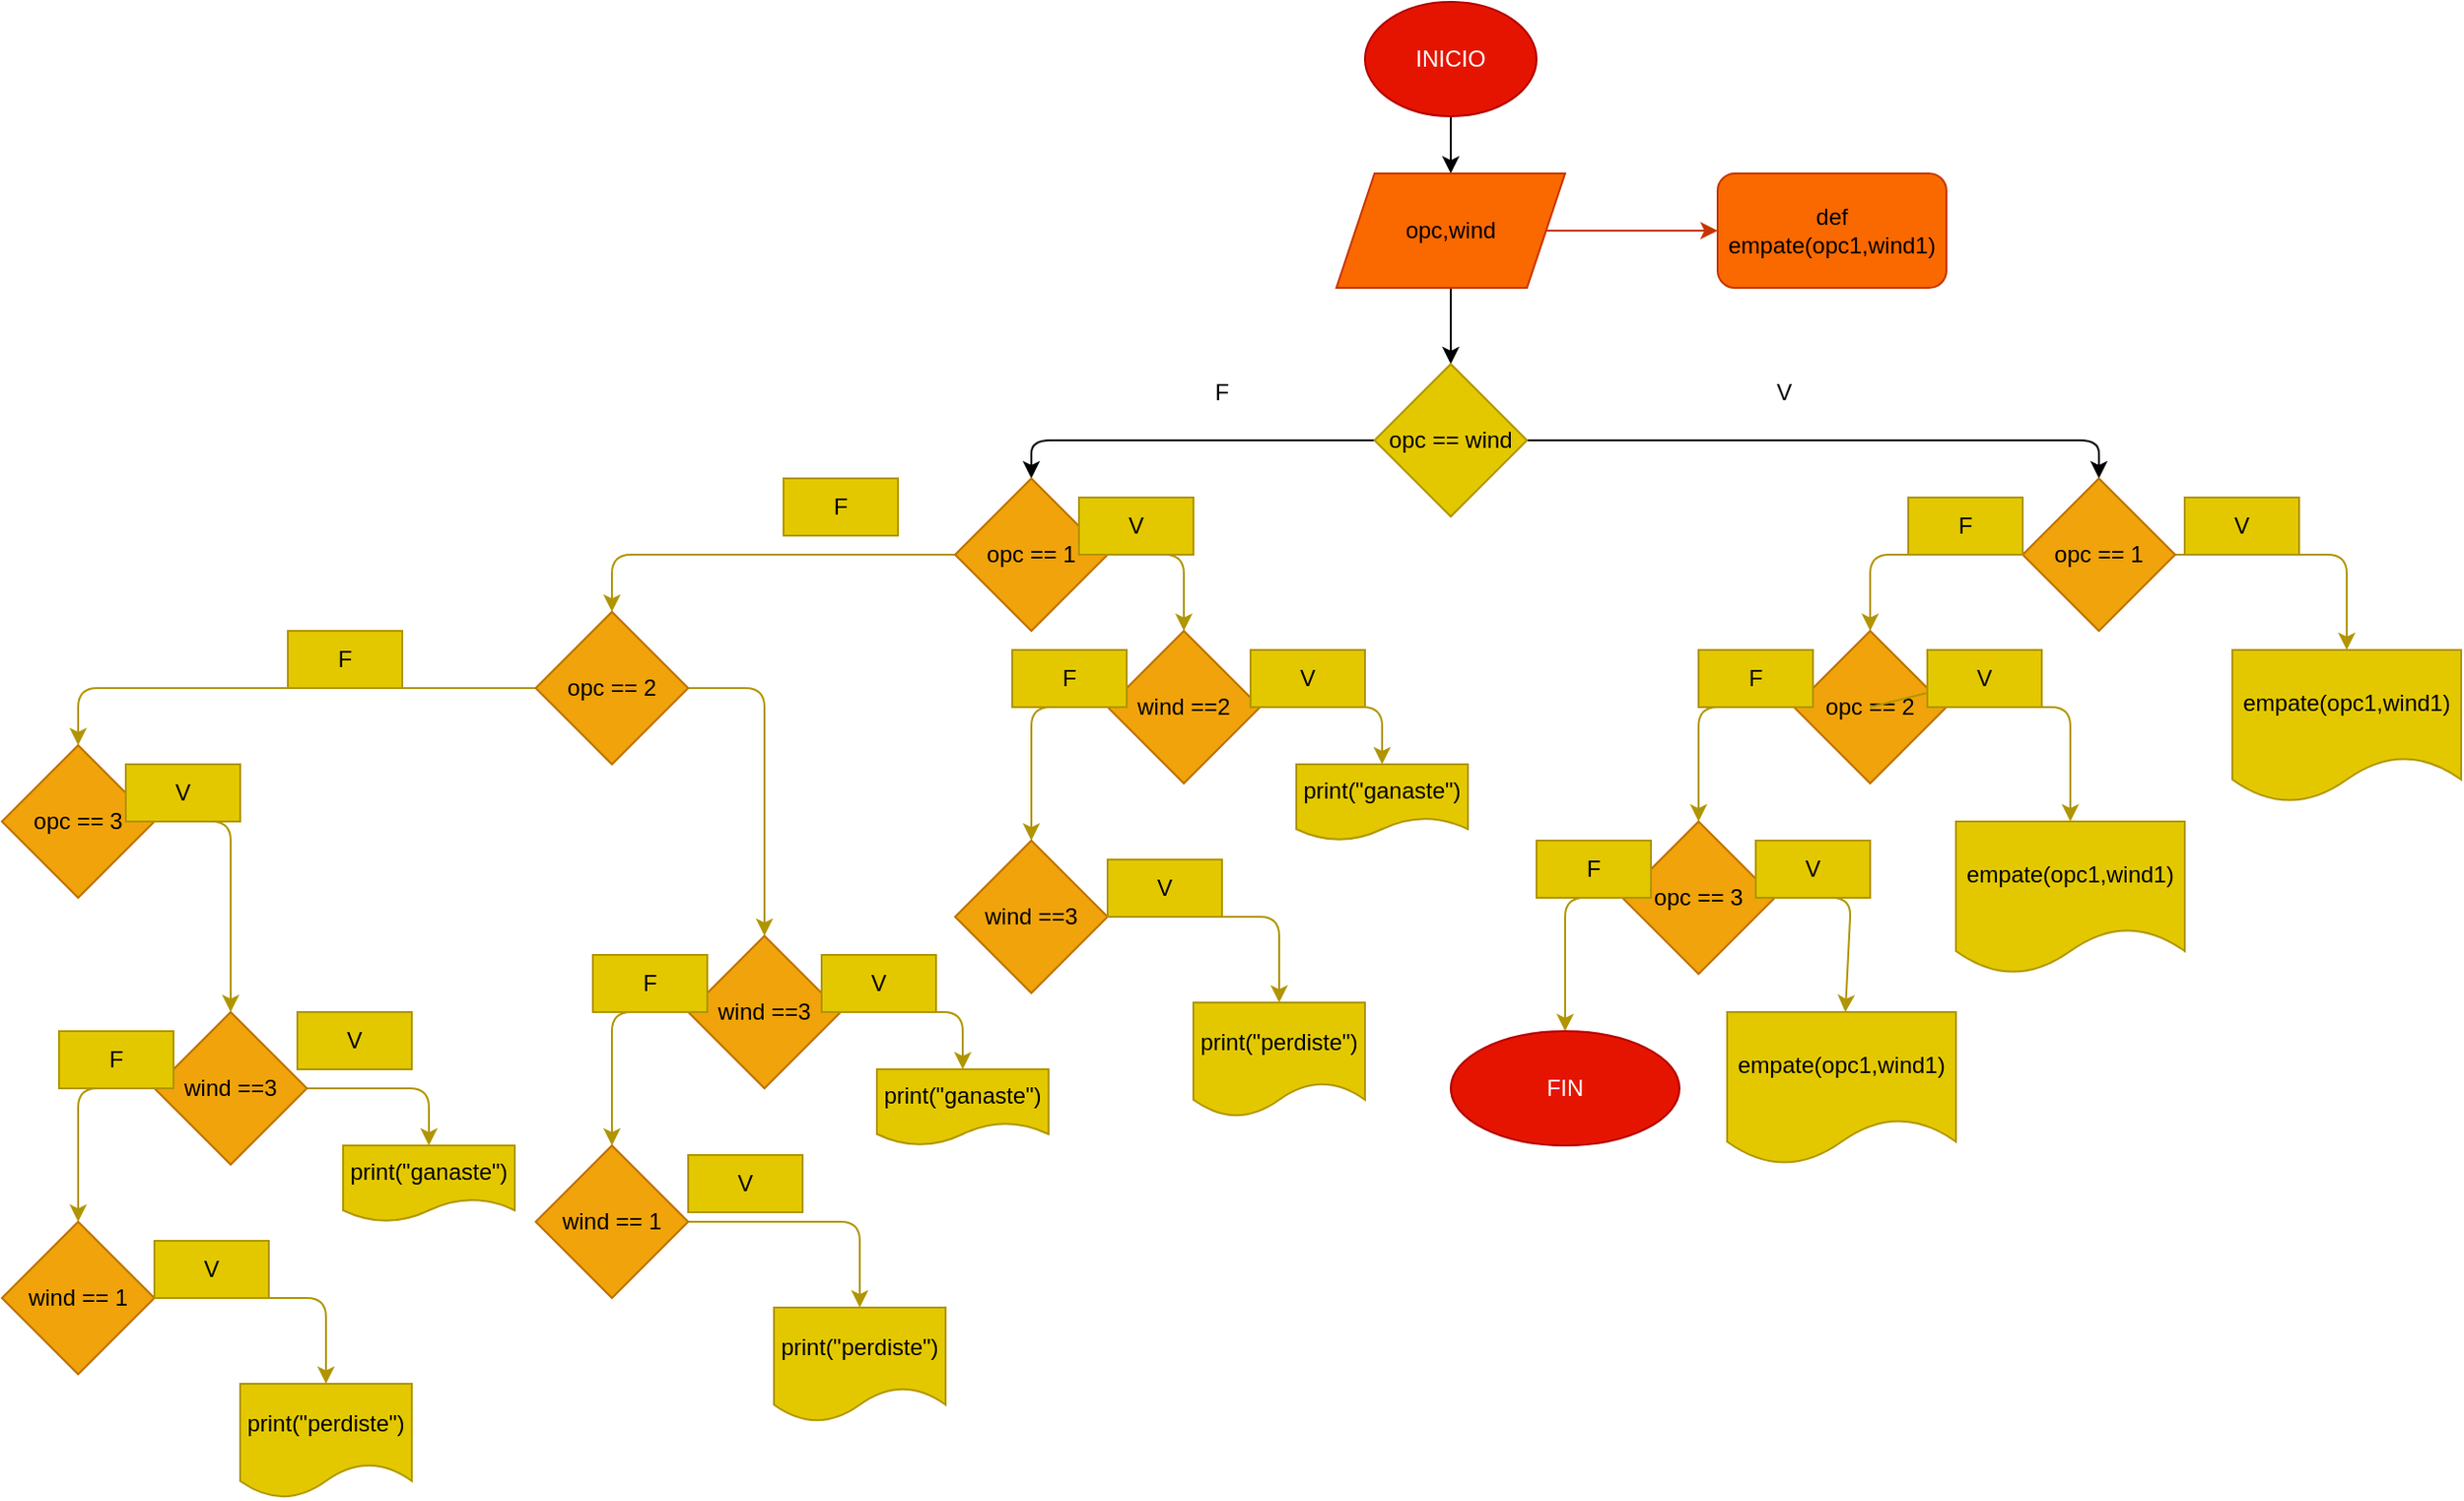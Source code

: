 <mxfile>
    <diagram id="q9l8MAf6r7uVV27MTD14" name="Página-1">
        <mxGraphModel dx="1726" dy="616" grid="1" gridSize="10" guides="1" tooltips="1" connect="1" arrows="1" fold="1" page="1" pageScale="1" pageWidth="827" pageHeight="1169" math="0" shadow="0">
            <root>
                <mxCell id="0"/>
                <mxCell id="1" parent="0"/>
                <mxCell id="4" value="" style="edgeStyle=none;html=1;" edge="1" parent="1" source="2" target="3">
                    <mxGeometry relative="1" as="geometry"/>
                </mxCell>
                <mxCell id="2" value="INICIO" style="ellipse;whiteSpace=wrap;html=1;fillColor=#e51400;fontColor=#ffffff;strokeColor=#B20000;" vertex="1" parent="1">
                    <mxGeometry x="405" y="60" width="90" height="60" as="geometry"/>
                </mxCell>
                <mxCell id="6" value="" style="edgeStyle=none;html=1;" edge="1" parent="1" source="3" target="5">
                    <mxGeometry relative="1" as="geometry"/>
                </mxCell>
                <mxCell id="16" value="" style="edgeStyle=none;html=1;fillColor=#fa6800;strokeColor=#C73500;" edge="1" parent="1" source="3" target="15">
                    <mxGeometry relative="1" as="geometry"/>
                </mxCell>
                <mxCell id="3" value="opc,wind" style="shape=parallelogram;perimeter=parallelogramPerimeter;whiteSpace=wrap;html=1;fixedSize=1;fillColor=#fa6800;fontColor=#000000;strokeColor=#C73500;" vertex="1" parent="1">
                    <mxGeometry x="390" y="150" width="120" height="60" as="geometry"/>
                </mxCell>
                <mxCell id="8" value="" style="edgeStyle=none;html=1;" edge="1" parent="1" source="5" target="7">
                    <mxGeometry relative="1" as="geometry">
                        <Array as="points">
                            <mxPoint x="790" y="290"/>
                        </Array>
                    </mxGeometry>
                </mxCell>
                <mxCell id="30" value="" style="edgeStyle=none;html=1;" edge="1" parent="1" source="5" target="29">
                    <mxGeometry relative="1" as="geometry">
                        <Array as="points">
                            <mxPoint x="230" y="290"/>
                        </Array>
                    </mxGeometry>
                </mxCell>
                <mxCell id="5" value="opc == wind" style="rhombus;whiteSpace=wrap;html=1;fillColor=#e3c800;fontColor=#000000;strokeColor=#B09500;" vertex="1" parent="1">
                    <mxGeometry x="410" y="250" width="80" height="80" as="geometry"/>
                </mxCell>
                <mxCell id="11" value="" style="edgeStyle=none;html=1;fillColor=#e3c800;strokeColor=#B09500;" edge="1" parent="1" source="7" target="10">
                    <mxGeometry relative="1" as="geometry">
                        <Array as="points">
                            <mxPoint x="920" y="350"/>
                        </Array>
                    </mxGeometry>
                </mxCell>
                <mxCell id="13" value="" style="edgeStyle=none;html=1;fillColor=#e3c800;strokeColor=#B09500;" edge="1" parent="1" source="7" target="12">
                    <mxGeometry relative="1" as="geometry">
                        <Array as="points">
                            <mxPoint x="670" y="350"/>
                        </Array>
                    </mxGeometry>
                </mxCell>
                <mxCell id="7" value="opc == 1" style="rhombus;whiteSpace=wrap;html=1;fillColor=#f0a30a;fontColor=#000000;strokeColor=#BD7000;" vertex="1" parent="1">
                    <mxGeometry x="750" y="310" width="80" height="80" as="geometry"/>
                </mxCell>
                <mxCell id="10" value="empate(opc1,wind1)" style="shape=document;whiteSpace=wrap;html=1;boundedLbl=1;fillColor=#e3c800;fontColor=#000000;strokeColor=#B09500;" vertex="1" parent="1">
                    <mxGeometry x="860" y="400" width="120" height="80" as="geometry"/>
                </mxCell>
                <mxCell id="18" value="" style="edgeStyle=none;html=1;startArrow=none;exitX=0;exitY=1;exitDx=0;exitDy=0;fillColor=#e3c800;strokeColor=#B09500;" edge="1" parent="1" source="87" target="17">
                    <mxGeometry relative="1" as="geometry">
                        <Array as="points">
                            <mxPoint x="775" y="430"/>
                        </Array>
                    </mxGeometry>
                </mxCell>
                <mxCell id="21" value="" style="edgeStyle=none;html=1;fillColor=#e3c800;strokeColor=#B09500;" edge="1" parent="1" source="12" target="20">
                    <mxGeometry relative="1" as="geometry">
                        <Array as="points">
                            <mxPoint x="580" y="430"/>
                        </Array>
                    </mxGeometry>
                </mxCell>
                <mxCell id="12" value="opc == 2" style="rhombus;whiteSpace=wrap;html=1;fillColor=#f0a30a;fontColor=#000000;strokeColor=#BD7000;" vertex="1" parent="1">
                    <mxGeometry x="630" y="390" width="80" height="80" as="geometry"/>
                </mxCell>
                <mxCell id="15" value="def empate(opc1,wind1)" style="rounded=1;whiteSpace=wrap;html=1;fillColor=#fa6800;fontColor=#000000;strokeColor=#C73500;" vertex="1" parent="1">
                    <mxGeometry x="590" y="150" width="120" height="60" as="geometry"/>
                </mxCell>
                <mxCell id="17" value="&lt;span&gt;empate(opc1,wind1)&lt;/span&gt;" style="shape=document;whiteSpace=wrap;html=1;boundedLbl=1;fillColor=#e3c800;fontColor=#000000;strokeColor=#B09500;" vertex="1" parent="1">
                    <mxGeometry x="715" y="490" width="120" height="80" as="geometry"/>
                </mxCell>
                <mxCell id="26" value="" style="edgeStyle=none;html=1;fillColor=#e3c800;strokeColor=#B09500;" edge="1" parent="1" source="20" target="25">
                    <mxGeometry relative="1" as="geometry">
                        <Array as="points">
                            <mxPoint x="660" y="530"/>
                        </Array>
                    </mxGeometry>
                </mxCell>
                <mxCell id="28" value="" style="edgeStyle=none;html=1;fillColor=#e3c800;strokeColor=#B09500;" edge="1" parent="1" source="20" target="27">
                    <mxGeometry relative="1" as="geometry">
                        <Array as="points">
                            <mxPoint x="510" y="530"/>
                        </Array>
                    </mxGeometry>
                </mxCell>
                <mxCell id="20" value="opc == 3" style="rhombus;whiteSpace=wrap;html=1;fillColor=#f0a30a;fontColor=#000000;strokeColor=#BD7000;" vertex="1" parent="1">
                    <mxGeometry x="540" y="490" width="80" height="80" as="geometry"/>
                </mxCell>
                <mxCell id="25" value="&lt;span&gt;empate(opc1,wind1)&lt;/span&gt;" style="shape=document;whiteSpace=wrap;html=1;boundedLbl=1;fillColor=#e3c800;fontColor=#000000;strokeColor=#B09500;" vertex="1" parent="1">
                    <mxGeometry x="595" y="590" width="120" height="80" as="geometry"/>
                </mxCell>
                <mxCell id="27" value="FIN&lt;br&gt;" style="ellipse;whiteSpace=wrap;html=1;fillColor=#e51400;fontColor=#ffffff;strokeColor=#B20000;" vertex="1" parent="1">
                    <mxGeometry x="450" y="600" width="120" height="60" as="geometry"/>
                </mxCell>
                <mxCell id="32" value="" style="edgeStyle=none;html=1;startArrow=none;fillColor=#e3c800;strokeColor=#B09500;" edge="1" parent="1" source="92" target="31">
                    <mxGeometry relative="1" as="geometry">
                        <Array as="points">
                            <mxPoint x="270" y="350"/>
                            <mxPoint x="310" y="350"/>
                        </Array>
                    </mxGeometry>
                </mxCell>
                <mxCell id="50" value="" style="edgeStyle=none;html=1;fillColor=#e3c800;strokeColor=#B09500;" edge="1" parent="1" source="29" target="49">
                    <mxGeometry relative="1" as="geometry">
                        <Array as="points">
                            <mxPoint x="10" y="350"/>
                        </Array>
                    </mxGeometry>
                </mxCell>
                <mxCell id="29" value="opc == 1" style="rhombus;whiteSpace=wrap;html=1;fillColor=#f0a30a;fontColor=#000000;strokeColor=#BD7000;" vertex="1" parent="1">
                    <mxGeometry x="190" y="310" width="80" height="80" as="geometry"/>
                </mxCell>
                <mxCell id="34" value="" style="edgeStyle=none;html=1;exitX=1;exitY=0.5;exitDx=0;exitDy=0;fillColor=#e3c800;strokeColor=#B09500;" edge="1" parent="1" source="31" target="33">
                    <mxGeometry relative="1" as="geometry">
                        <mxPoint x="450.0" y="420" as="sourcePoint"/>
                        <Array as="points">
                            <mxPoint x="414" y="430"/>
                        </Array>
                    </mxGeometry>
                </mxCell>
                <mxCell id="36" value="" style="edgeStyle=none;html=1;fillColor=#e3c800;strokeColor=#B09500;" edge="1" parent="1" source="31" target="35">
                    <mxGeometry relative="1" as="geometry">
                        <Array as="points">
                            <mxPoint x="230" y="430"/>
                        </Array>
                    </mxGeometry>
                </mxCell>
                <mxCell id="31" value="wind ==2" style="rhombus;whiteSpace=wrap;html=1;fillColor=#f0a30a;fontColor=#000000;strokeColor=#BD7000;" vertex="1" parent="1">
                    <mxGeometry x="270" y="390" width="80" height="80" as="geometry"/>
                </mxCell>
                <mxCell id="33" value="print(&quot;ganaste&quot;)" style="shape=document;whiteSpace=wrap;html=1;boundedLbl=1;fillColor=#e3c800;fontColor=#000000;strokeColor=#B09500;" vertex="1" parent="1">
                    <mxGeometry x="369" y="460" width="90" height="40" as="geometry"/>
                </mxCell>
                <mxCell id="45" value="" style="edgeStyle=none;html=1;fillColor=#e3c800;strokeColor=#B09500;" edge="1" parent="1" source="35" target="44">
                    <mxGeometry relative="1" as="geometry">
                        <Array as="points">
                            <mxPoint x="360" y="540"/>
                        </Array>
                    </mxGeometry>
                </mxCell>
                <mxCell id="35" value="wind ==3" style="rhombus;whiteSpace=wrap;html=1;fillColor=#f0a30a;fontColor=#000000;strokeColor=#BD7000;" vertex="1" parent="1">
                    <mxGeometry x="190" y="500" width="80" height="80" as="geometry"/>
                </mxCell>
                <mxCell id="44" value="&lt;span&gt;print(&quot;perdiste&quot;)&lt;/span&gt;" style="shape=document;whiteSpace=wrap;html=1;boundedLbl=1;fillColor=#e3c800;fontColor=#000000;strokeColor=#B09500;" vertex="1" parent="1">
                    <mxGeometry x="315" y="585" width="90" height="60" as="geometry"/>
                </mxCell>
                <mxCell id="58" style="edgeStyle=none;html=1;entryX=0.5;entryY=0;entryDx=0;entryDy=0;fillColor=#e3c800;strokeColor=#B09500;" edge="1" parent="1" source="49" target="53">
                    <mxGeometry relative="1" as="geometry">
                        <Array as="points">
                            <mxPoint x="90" y="420"/>
                        </Array>
                    </mxGeometry>
                </mxCell>
                <mxCell id="60" value="" style="edgeStyle=none;html=1;fillColor=#e3c800;strokeColor=#B09500;" edge="1" parent="1" source="49" target="59">
                    <mxGeometry relative="1" as="geometry">
                        <Array as="points">
                            <mxPoint x="-270" y="420"/>
                        </Array>
                    </mxGeometry>
                </mxCell>
                <mxCell id="49" value="opc == 2" style="rhombus;whiteSpace=wrap;html=1;fillColor=#f0a30a;fontColor=#000000;strokeColor=#BD7000;" vertex="1" parent="1">
                    <mxGeometry x="-30" y="380" width="80" height="80" as="geometry"/>
                </mxCell>
                <mxCell id="51" value="" style="edgeStyle=none;html=1;exitX=1;exitY=0.5;exitDx=0;exitDy=0;fillColor=#e3c800;strokeColor=#B09500;" edge="1" parent="1" source="53" target="54">
                    <mxGeometry relative="1" as="geometry">
                        <mxPoint x="230.0" y="580" as="sourcePoint"/>
                        <Array as="points">
                            <mxPoint x="194" y="590"/>
                        </Array>
                    </mxGeometry>
                </mxCell>
                <mxCell id="52" value="" style="edgeStyle=none;html=1;fillColor=#e3c800;strokeColor=#B09500;" edge="1" parent="1" source="53" target="56">
                    <mxGeometry relative="1" as="geometry">
                        <Array as="points">
                            <mxPoint x="10" y="590"/>
                        </Array>
                    </mxGeometry>
                </mxCell>
                <mxCell id="53" value="wind ==3" style="rhombus;whiteSpace=wrap;html=1;fillColor=#f0a30a;fontColor=#000000;strokeColor=#BD7000;" vertex="1" parent="1">
                    <mxGeometry x="50" y="550" width="80" height="80" as="geometry"/>
                </mxCell>
                <mxCell id="54" value="print(&quot;ganaste&quot;)" style="shape=document;whiteSpace=wrap;html=1;boundedLbl=1;fillColor=#e3c800;fontColor=#000000;strokeColor=#B09500;" vertex="1" parent="1">
                    <mxGeometry x="149" y="620" width="90" height="40" as="geometry"/>
                </mxCell>
                <mxCell id="55" value="" style="edgeStyle=none;html=1;fillColor=#e3c800;strokeColor=#B09500;" edge="1" parent="1" source="56" target="57">
                    <mxGeometry relative="1" as="geometry">
                        <Array as="points">
                            <mxPoint x="140" y="700"/>
                        </Array>
                    </mxGeometry>
                </mxCell>
                <mxCell id="56" value="wind == 1" style="rhombus;whiteSpace=wrap;html=1;fillColor=#f0a30a;fontColor=#000000;strokeColor=#BD7000;" vertex="1" parent="1">
                    <mxGeometry x="-30" y="660" width="80" height="80" as="geometry"/>
                </mxCell>
                <mxCell id="57" value="&lt;span&gt;print(&quot;perdiste&quot;)&lt;/span&gt;" style="shape=document;whiteSpace=wrap;html=1;boundedLbl=1;fillColor=#e3c800;fontColor=#000000;strokeColor=#B09500;" vertex="1" parent="1">
                    <mxGeometry x="95" y="745" width="90" height="60" as="geometry"/>
                </mxCell>
                <mxCell id="68" style="edgeStyle=none;html=1;entryX=0.5;entryY=0;entryDx=0;entryDy=0;fillColor=#e3c800;strokeColor=#B09500;" edge="1" parent="1" source="59" target="63">
                    <mxGeometry relative="1" as="geometry">
                        <Array as="points">
                            <mxPoint x="-190" y="490"/>
                        </Array>
                    </mxGeometry>
                </mxCell>
                <mxCell id="59" value="opc == 3" style="rhombus;whiteSpace=wrap;html=1;fillColor=#f0a30a;fontColor=#000000;strokeColor=#BD7000;" vertex="1" parent="1">
                    <mxGeometry x="-310" y="450" width="80" height="80" as="geometry"/>
                </mxCell>
                <mxCell id="61" value="" style="edgeStyle=none;html=1;exitX=1;exitY=0.5;exitDx=0;exitDy=0;fillColor=#e3c800;strokeColor=#B09500;" edge="1" parent="1" source="63" target="64">
                    <mxGeometry relative="1" as="geometry">
                        <mxPoint x="-50.0" y="620" as="sourcePoint"/>
                        <Array as="points">
                            <mxPoint x="-86" y="630"/>
                        </Array>
                    </mxGeometry>
                </mxCell>
                <mxCell id="62" value="" style="edgeStyle=none;html=1;fillColor=#e3c800;strokeColor=#B09500;" edge="1" parent="1" source="63" target="66">
                    <mxGeometry relative="1" as="geometry">
                        <Array as="points">
                            <mxPoint x="-270" y="630"/>
                        </Array>
                    </mxGeometry>
                </mxCell>
                <mxCell id="63" value="wind ==3" style="rhombus;whiteSpace=wrap;html=1;fillColor=#f0a30a;fontColor=#000000;strokeColor=#BD7000;" vertex="1" parent="1">
                    <mxGeometry x="-230" y="590" width="80" height="80" as="geometry"/>
                </mxCell>
                <mxCell id="64" value="print(&quot;ganaste&quot;)" style="shape=document;whiteSpace=wrap;html=1;boundedLbl=1;fillColor=#e3c800;fontColor=#000000;strokeColor=#B09500;" vertex="1" parent="1">
                    <mxGeometry x="-131" y="660" width="90" height="40" as="geometry"/>
                </mxCell>
                <mxCell id="65" value="" style="edgeStyle=none;html=1;fillColor=#e3c800;strokeColor=#B09500;" edge="1" parent="1" source="66" target="67">
                    <mxGeometry relative="1" as="geometry">
                        <Array as="points">
                            <mxPoint x="-140" y="740"/>
                        </Array>
                    </mxGeometry>
                </mxCell>
                <mxCell id="66" value="wind == 1" style="rhombus;whiteSpace=wrap;html=1;fillColor=#f0a30a;fontColor=#000000;strokeColor=#BD7000;" vertex="1" parent="1">
                    <mxGeometry x="-310" y="700" width="80" height="80" as="geometry"/>
                </mxCell>
                <mxCell id="67" value="&lt;span&gt;print(&quot;perdiste&quot;)&lt;/span&gt;" style="shape=document;whiteSpace=wrap;html=1;boundedLbl=1;fillColor=#e3c800;fontColor=#000000;strokeColor=#B09500;" vertex="1" parent="1">
                    <mxGeometry x="-185" y="785" width="90" height="60" as="geometry"/>
                </mxCell>
                <mxCell id="74" value="F" style="text;html=1;strokeColor=none;fillColor=none;align=center;verticalAlign=middle;whiteSpace=wrap;rounded=0;" vertex="1" parent="1">
                    <mxGeometry x="300" y="250" width="60" height="30" as="geometry"/>
                </mxCell>
                <mxCell id="75" value="V" style="text;html=1;strokeColor=none;fillColor=none;align=center;verticalAlign=middle;whiteSpace=wrap;rounded=0;" vertex="1" parent="1">
                    <mxGeometry x="595" y="250" width="60" height="30" as="geometry"/>
                </mxCell>
                <mxCell id="76" value="F" style="text;html=1;strokeColor=#B09500;fillColor=#e3c800;align=center;verticalAlign=middle;whiteSpace=wrap;rounded=0;fontColor=#000000;" vertex="1" parent="1">
                    <mxGeometry x="100" y="310" width="60" height="30" as="geometry"/>
                </mxCell>
                <mxCell id="77" value="F" style="text;html=1;strokeColor=#B09500;fillColor=#e3c800;align=center;verticalAlign=middle;whiteSpace=wrap;rounded=0;fontColor=#000000;" vertex="1" parent="1">
                    <mxGeometry x="-160" y="390" width="60" height="30" as="geometry"/>
                </mxCell>
                <mxCell id="79" value="F" style="text;html=1;strokeColor=#B09500;fillColor=#e3c800;align=center;verticalAlign=middle;whiteSpace=wrap;rounded=0;fontColor=#000000;" vertex="1" parent="1">
                    <mxGeometry x="220" y="400" width="60" height="30" as="geometry"/>
                </mxCell>
                <mxCell id="80" value="F" style="text;html=1;strokeColor=#B09500;fillColor=#e3c800;align=center;verticalAlign=middle;whiteSpace=wrap;rounded=0;fontColor=#000000;" vertex="1" parent="1">
                    <mxGeometry x="690" y="320" width="60" height="30" as="geometry"/>
                </mxCell>
                <mxCell id="81" value="F" style="text;html=1;strokeColor=#B09500;fillColor=#e3c800;align=center;verticalAlign=middle;whiteSpace=wrap;rounded=0;fontColor=#000000;" vertex="1" parent="1">
                    <mxGeometry x="580" y="400" width="60" height="30" as="geometry"/>
                </mxCell>
                <mxCell id="82" value="F" style="text;html=1;strokeColor=#B09500;fillColor=#e3c800;align=center;verticalAlign=middle;whiteSpace=wrap;rounded=0;fontColor=#000000;" vertex="1" parent="1">
                    <mxGeometry x="495" y="500" width="60" height="30" as="geometry"/>
                </mxCell>
                <mxCell id="83" value="F" style="text;html=1;strokeColor=#B09500;fillColor=#e3c800;align=center;verticalAlign=middle;whiteSpace=wrap;rounded=0;fontColor=#000000;" vertex="1" parent="1">
                    <mxGeometry y="560" width="60" height="30" as="geometry"/>
                </mxCell>
                <mxCell id="84" value="F" style="text;html=1;strokeColor=#B09500;fillColor=#e3c800;align=center;verticalAlign=middle;whiteSpace=wrap;rounded=0;fontColor=#000000;" vertex="1" parent="1">
                    <mxGeometry x="-280" y="600" width="60" height="30" as="geometry"/>
                </mxCell>
                <mxCell id="86" value="V" style="text;html=1;strokeColor=#B09500;fillColor=#e3c800;align=center;verticalAlign=middle;whiteSpace=wrap;rounded=0;fontColor=#000000;" vertex="1" parent="1">
                    <mxGeometry x="835" y="320" width="60" height="30" as="geometry"/>
                </mxCell>
                <mxCell id="87" value="V" style="text;html=1;strokeColor=#B09500;fillColor=#e3c800;align=center;verticalAlign=middle;whiteSpace=wrap;rounded=0;fontColor=#000000;" vertex="1" parent="1">
                    <mxGeometry x="700" y="400" width="60" height="30" as="geometry"/>
                </mxCell>
                <mxCell id="88" value="" style="edgeStyle=none;html=1;endArrow=none;fillColor=#e3c800;strokeColor=#B09500;" edge="1" parent="1" source="12" target="87">
                    <mxGeometry relative="1" as="geometry">
                        <mxPoint x="710" y="430" as="sourcePoint"/>
                        <mxPoint x="775" y="490" as="targetPoint"/>
                        <Array as="points"/>
                    </mxGeometry>
                </mxCell>
                <mxCell id="89" value="V" style="text;html=1;strokeColor=#B09500;fillColor=#e3c800;align=center;verticalAlign=middle;whiteSpace=wrap;rounded=0;fontColor=#000000;" vertex="1" parent="1">
                    <mxGeometry x="610" y="500" width="60" height="30" as="geometry"/>
                </mxCell>
                <mxCell id="90" value="V" style="text;html=1;strokeColor=#B09500;fillColor=#e3c800;align=center;verticalAlign=middle;whiteSpace=wrap;rounded=0;fontColor=#000000;" vertex="1" parent="1">
                    <mxGeometry x="345" y="400" width="60" height="30" as="geometry"/>
                </mxCell>
                <mxCell id="91" value="V" style="text;html=1;strokeColor=#B09500;fillColor=#e3c800;align=center;verticalAlign=middle;whiteSpace=wrap;rounded=0;fontColor=#000000;" vertex="1" parent="1">
                    <mxGeometry x="270" y="510" width="60" height="30" as="geometry"/>
                </mxCell>
                <mxCell id="92" value="V" style="text;html=1;strokeColor=#B09500;fillColor=#e3c800;align=center;verticalAlign=middle;whiteSpace=wrap;rounded=0;fontColor=#000000;" vertex="1" parent="1">
                    <mxGeometry x="255" y="320" width="60" height="30" as="geometry"/>
                </mxCell>
                <mxCell id="94" value="V" style="text;html=1;strokeColor=#B09500;fillColor=#e3c800;align=center;verticalAlign=middle;whiteSpace=wrap;rounded=0;fontColor=#000000;" vertex="1" parent="1">
                    <mxGeometry x="120" y="560" width="60" height="30" as="geometry"/>
                </mxCell>
                <mxCell id="95" value="V" style="text;html=1;strokeColor=#B09500;fillColor=#e3c800;align=center;verticalAlign=middle;whiteSpace=wrap;rounded=0;fontColor=#000000;" vertex="1" parent="1">
                    <mxGeometry x="-245" y="460" width="60" height="30" as="geometry"/>
                </mxCell>
                <mxCell id="96" value="V" style="text;html=1;strokeColor=#B09500;fillColor=#e3c800;align=center;verticalAlign=middle;whiteSpace=wrap;rounded=0;fontColor=#000000;" vertex="1" parent="1">
                    <mxGeometry x="-155" y="590" width="60" height="30" as="geometry"/>
                </mxCell>
                <mxCell id="97" value="V" style="text;html=1;strokeColor=#B09500;fillColor=#e3c800;align=center;verticalAlign=middle;whiteSpace=wrap;rounded=0;fontColor=#000000;" vertex="1" parent="1">
                    <mxGeometry x="50" y="665" width="60" height="30" as="geometry"/>
                </mxCell>
                <mxCell id="98" value="V" style="text;html=1;strokeColor=#B09500;fillColor=#e3c800;align=center;verticalAlign=middle;whiteSpace=wrap;rounded=0;fontColor=#000000;" vertex="1" parent="1">
                    <mxGeometry x="-230" y="710" width="60" height="30" as="geometry"/>
                </mxCell>
            </root>
        </mxGraphModel>
    </diagram>
</mxfile>